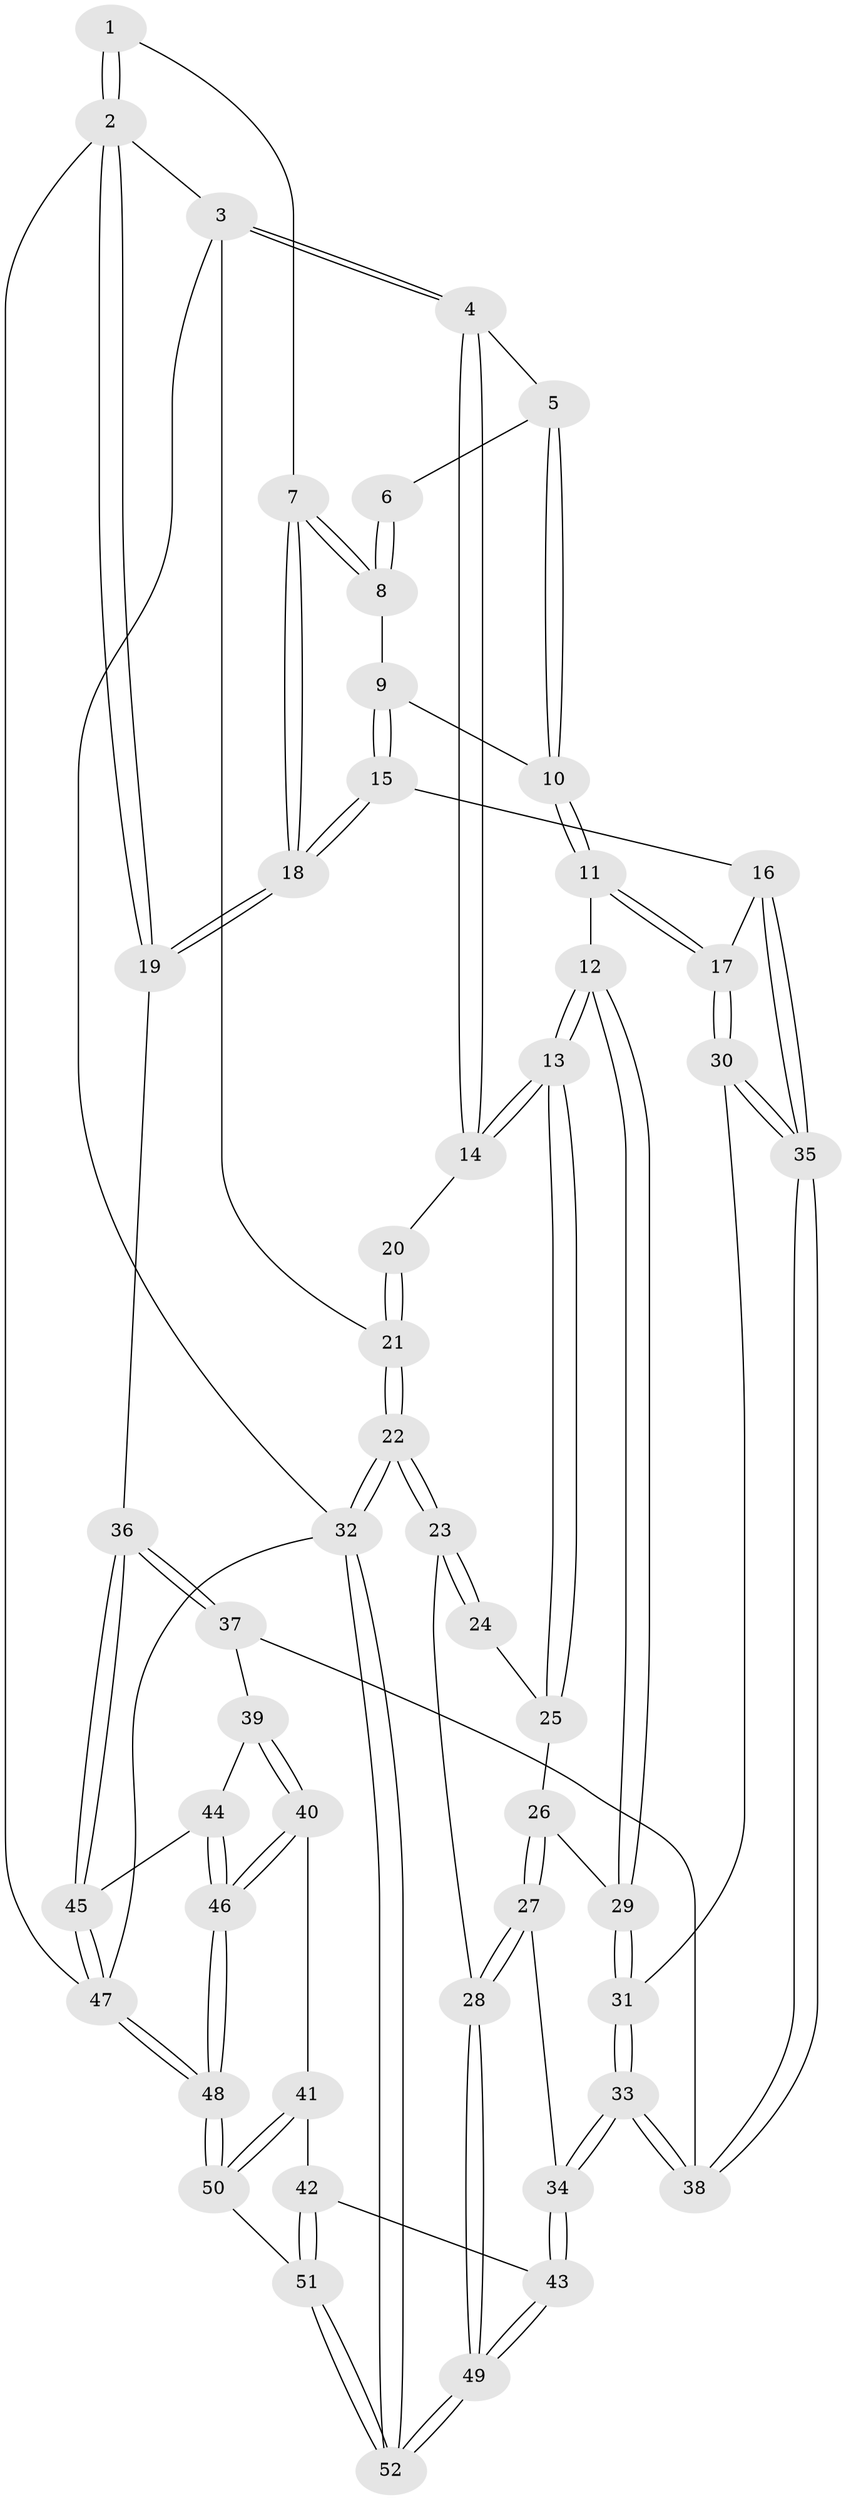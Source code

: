 // Generated by graph-tools (version 1.1) at 2025/11/02/27/25 16:11:58]
// undirected, 52 vertices, 127 edges
graph export_dot {
graph [start="1"]
  node [color=gray90,style=filled];
  1 [pos="+1+0"];
  2 [pos="+1+0"];
  3 [pos="+0+0"];
  4 [pos="+0.3449043776160042+0"];
  5 [pos="+0.482507319075512+0"];
  6 [pos="+1+0"];
  7 [pos="+0.917132925655333+0.22960281881335262"];
  8 [pos="+0.8151951533703916+0.0679335194664756"];
  9 [pos="+0.6933361786064446+0.1233077228323681"];
  10 [pos="+0.6720680400003325+0.11321245588951707"];
  11 [pos="+0.4804129135877568+0.26139860950223687"];
  12 [pos="+0.40592347300365583+0.2625549918915452"];
  13 [pos="+0.3872734517152633+0.23408422651746755"];
  14 [pos="+0.38245653604098284+0.2248190824454202"];
  15 [pos="+0.7604115422689148+0.3490997094052274"];
  16 [pos="+0.7450290288711294+0.3553799245384902"];
  17 [pos="+0.6979326360981698+0.34601132702777726"];
  18 [pos="+0.965005374039896+0.3722779364572193"];
  19 [pos="+1+0.4387663913224625"];
  20 [pos="+0.1258335807341374+0.24287639492776325"];
  21 [pos="+0+0"];
  22 [pos="+0+0.6443081727175914"];
  23 [pos="+0+0.6385007910197396"];
  24 [pos="+0.120294137386065+0.32431785720121037"];
  25 [pos="+0.18804990427748253+0.3430695533825585"];
  26 [pos="+0.21768436391125792+0.3825427171066181"];
  27 [pos="+0.021480757595904076+0.6348808295294978"];
  28 [pos="+0+0.6390828230217164"];
  29 [pos="+0.3942367665680919+0.35129605381867485"];
  30 [pos="+0.48983710827558996+0.4624745635555724"];
  31 [pos="+0.3967040094917248+0.3910994673025286"];
  32 [pos="+0+1"];
  33 [pos="+0.23780953432084373+0.6340914226693463"];
  34 [pos="+0.22871385472720812+0.6412905649559817"];
  35 [pos="+0.603579144841085+0.60717609482874"];
  36 [pos="+1+0.49641714949304394"];
  37 [pos="+0.6181362610065692+0.6380579529403514"];
  38 [pos="+0.6037372426150124+0.6099620417519037"];
  39 [pos="+0.620455438558244+0.6582372935677929"];
  40 [pos="+0.6180562253210163+0.6940884731723432"];
  41 [pos="+0.44907870924856036+0.8297592269086536"];
  42 [pos="+0.4000002009387294+0.8302254500339163"];
  43 [pos="+0.3577376171758662+0.8093401114842596"];
  44 [pos="+0.9115174422772097+0.6985527318369332"];
  45 [pos="+1+0.5331633805388789"];
  46 [pos="+0.7676033588439589+0.8973608398273819"];
  47 [pos="+1+1"];
  48 [pos="+0.7951624252835409+1"];
  49 [pos="+0.21587549786123808+0.9739224214490256"];
  50 [pos="+0.73924092423791+1"];
  51 [pos="+0.3610466386655948+1"];
  52 [pos="+0.20421194449600302+1"];
  1 -- 2;
  1 -- 2;
  1 -- 7;
  2 -- 3;
  2 -- 19;
  2 -- 19;
  2 -- 47;
  3 -- 4;
  3 -- 4;
  3 -- 21;
  3 -- 32;
  4 -- 5;
  4 -- 14;
  4 -- 14;
  5 -- 6;
  5 -- 10;
  5 -- 10;
  6 -- 8;
  6 -- 8;
  7 -- 8;
  7 -- 8;
  7 -- 18;
  7 -- 18;
  8 -- 9;
  9 -- 10;
  9 -- 15;
  9 -- 15;
  10 -- 11;
  10 -- 11;
  11 -- 12;
  11 -- 17;
  11 -- 17;
  12 -- 13;
  12 -- 13;
  12 -- 29;
  12 -- 29;
  13 -- 14;
  13 -- 14;
  13 -- 25;
  13 -- 25;
  14 -- 20;
  15 -- 16;
  15 -- 18;
  15 -- 18;
  16 -- 17;
  16 -- 35;
  16 -- 35;
  17 -- 30;
  17 -- 30;
  18 -- 19;
  18 -- 19;
  19 -- 36;
  20 -- 21;
  20 -- 21;
  21 -- 22;
  21 -- 22;
  22 -- 23;
  22 -- 23;
  22 -- 32;
  22 -- 32;
  23 -- 24;
  23 -- 24;
  23 -- 28;
  24 -- 25;
  25 -- 26;
  26 -- 27;
  26 -- 27;
  26 -- 29;
  27 -- 28;
  27 -- 28;
  27 -- 34;
  28 -- 49;
  28 -- 49;
  29 -- 31;
  29 -- 31;
  30 -- 31;
  30 -- 35;
  30 -- 35;
  31 -- 33;
  31 -- 33;
  32 -- 52;
  32 -- 52;
  32 -- 47;
  33 -- 34;
  33 -- 34;
  33 -- 38;
  33 -- 38;
  34 -- 43;
  34 -- 43;
  35 -- 38;
  35 -- 38;
  36 -- 37;
  36 -- 37;
  36 -- 45;
  36 -- 45;
  37 -- 38;
  37 -- 39;
  39 -- 40;
  39 -- 40;
  39 -- 44;
  40 -- 41;
  40 -- 46;
  40 -- 46;
  41 -- 42;
  41 -- 50;
  41 -- 50;
  42 -- 43;
  42 -- 51;
  42 -- 51;
  43 -- 49;
  43 -- 49;
  44 -- 45;
  44 -- 46;
  44 -- 46;
  45 -- 47;
  45 -- 47;
  46 -- 48;
  46 -- 48;
  47 -- 48;
  47 -- 48;
  48 -- 50;
  48 -- 50;
  49 -- 52;
  49 -- 52;
  50 -- 51;
  51 -- 52;
  51 -- 52;
}
